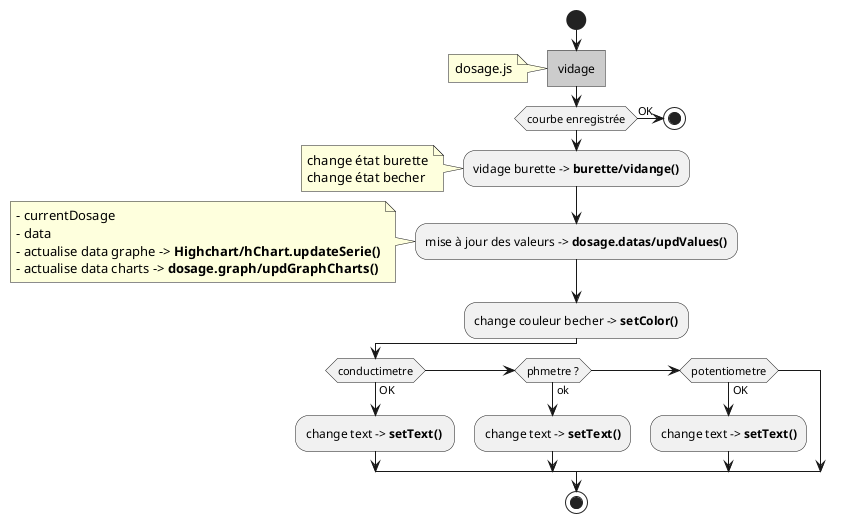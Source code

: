 @startuml vidage
start
  #CCCCCC:vidage]
  note
    dosage.js
  end note
  if (courbe enregistrée) then (OK) 
    stop
  endif
  :vidage burette -> <b>burette/vidange();
  note 
    change état burette
    change état becher
  end note
  :mise à jour des valeurs -> <b>dosage.datas/updValues();
  note
    - currentDosage
    - data
    - actualise data graphe -> <b>Highchart/hChart.updateSerie()
    - actualise data charts -> <b>dosage.graph/updGraphCharts()
  end note
  :change couleur becher -> <b>setColor();
  if (conductimetre) then (OK)
    :change text -> <b>setText() ;
  elseif (phmetre ?) then (ok)
    :change text -> <b>setText();
  elseif (potentiometre) then (OK)
    :change text -> <b>setText();
  endif
  
stop
@enduml
